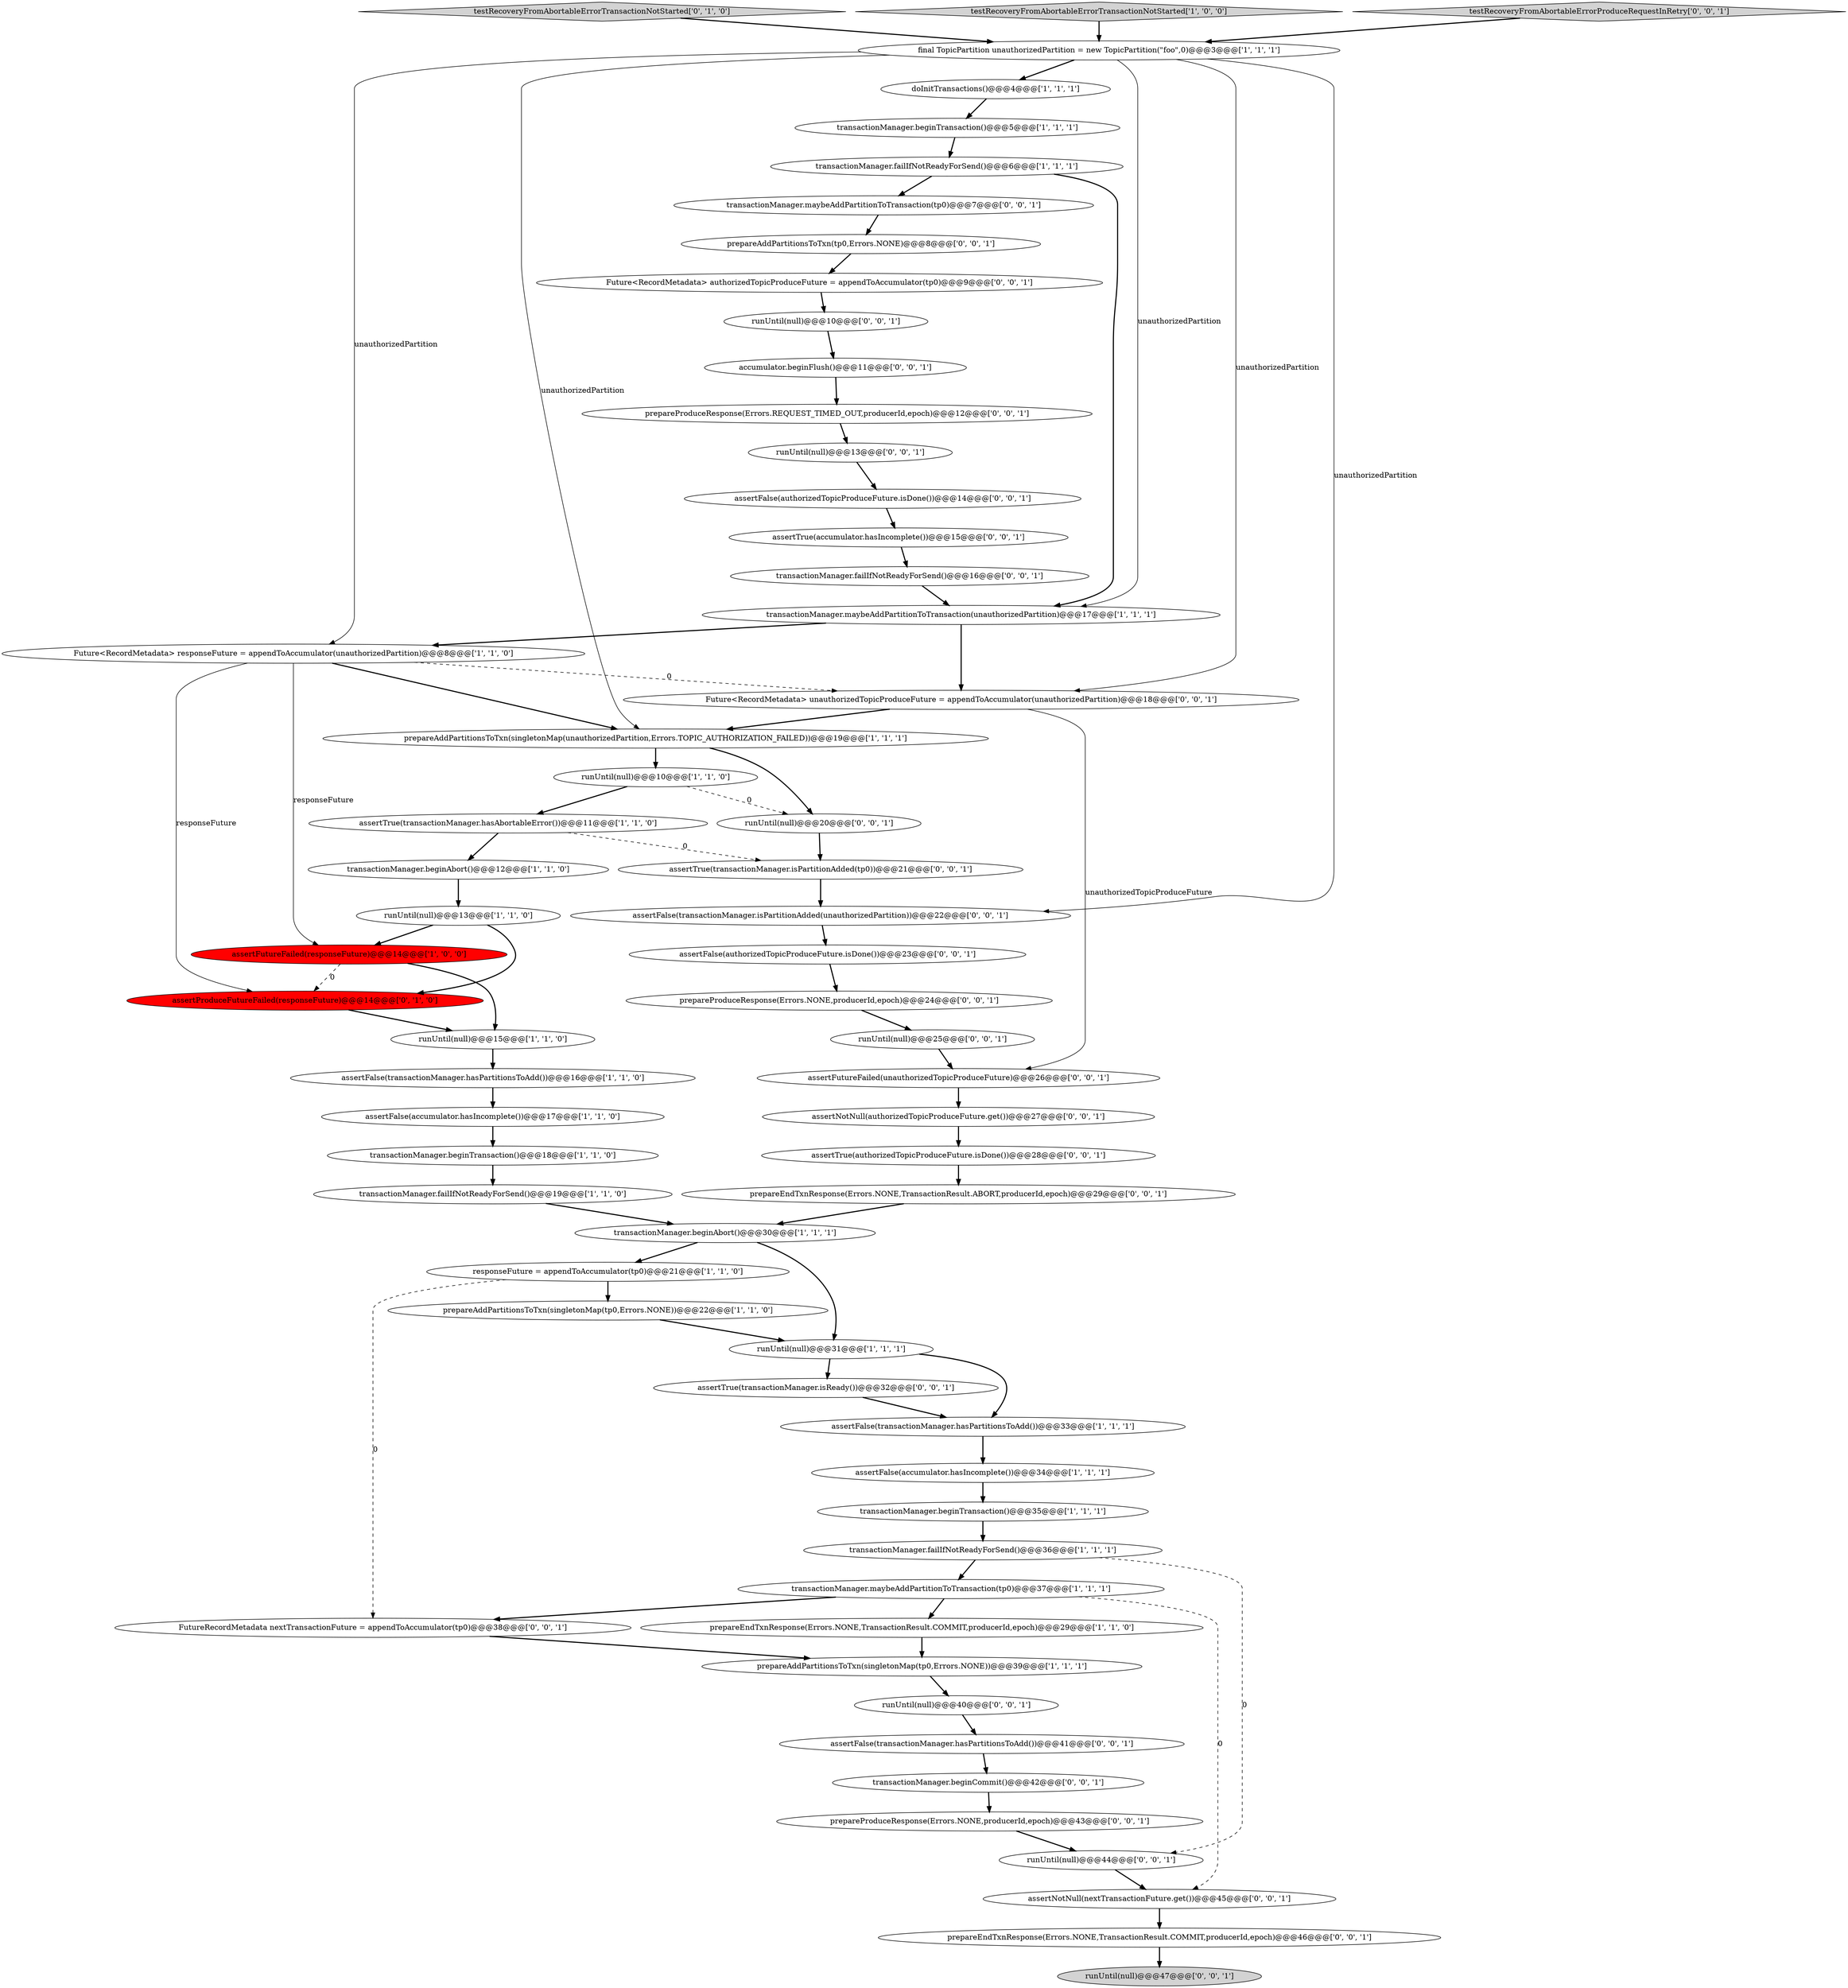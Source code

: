 digraph {
30 [style = filled, label = "assertProduceFutureFailed(responseFuture)@@@14@@@['0', '1', '0']", fillcolor = red, shape = ellipse image = "AAA1AAABBB2BBB"];
2 [style = filled, label = "assertFalse(transactionManager.hasPartitionsToAdd())@@@16@@@['1', '1', '0']", fillcolor = white, shape = ellipse image = "AAA0AAABBB1BBB"];
1 [style = filled, label = "prepareAddPartitionsToTxn(singletonMap(unauthorizedPartition,Errors.TOPIC_AUTHORIZATION_FAILED))@@@19@@@['1', '1', '1']", fillcolor = white, shape = ellipse image = "AAA0AAABBB1BBB"];
45 [style = filled, label = "prepareProduceResponse(Errors.REQUEST_TIMED_OUT,producerId,epoch)@@@12@@@['0', '0', '1']", fillcolor = white, shape = ellipse image = "AAA0AAABBB3BBB"];
21 [style = filled, label = "assertFalse(transactionManager.hasPartitionsToAdd())@@@33@@@['1', '1', '1']", fillcolor = white, shape = ellipse image = "AAA0AAABBB1BBB"];
24 [style = filled, label = "transactionManager.beginTransaction()@@@35@@@['1', '1', '1']", fillcolor = white, shape = ellipse image = "AAA0AAABBB1BBB"];
51 [style = filled, label = "Future<RecordMetadata> authorizedTopicProduceFuture = appendToAccumulator(tp0)@@@9@@@['0', '0', '1']", fillcolor = white, shape = ellipse image = "AAA0AAABBB3BBB"];
55 [style = filled, label = "transactionManager.beginCommit()@@@42@@@['0', '0', '1']", fillcolor = white, shape = ellipse image = "AAA0AAABBB3BBB"];
44 [style = filled, label = "assertFalse(authorizedTopicProduceFuture.isDone())@@@23@@@['0', '0', '1']", fillcolor = white, shape = ellipse image = "AAA0AAABBB3BBB"];
56 [style = filled, label = "runUntil(null)@@@40@@@['0', '0', '1']", fillcolor = white, shape = ellipse image = "AAA0AAABBB3BBB"];
59 [style = filled, label = "runUntil(null)@@@47@@@['0', '0', '1']", fillcolor = lightgray, shape = ellipse image = "AAA0AAABBB3BBB"];
8 [style = filled, label = "final TopicPartition unauthorizedPartition = new TopicPartition(\"foo\",0)@@@3@@@['1', '1', '1']", fillcolor = white, shape = ellipse image = "AAA0AAABBB1BBB"];
37 [style = filled, label = "prepareEndTxnResponse(Errors.NONE,TransactionResult.COMMIT,producerId,epoch)@@@46@@@['0', '0', '1']", fillcolor = white, shape = ellipse image = "AAA0AAABBB3BBB"];
6 [style = filled, label = "runUntil(null)@@@13@@@['1', '1', '0']", fillcolor = white, shape = ellipse image = "AAA0AAABBB1BBB"];
4 [style = filled, label = "runUntil(null)@@@10@@@['1', '1', '0']", fillcolor = white, shape = ellipse image = "AAA0AAABBB1BBB"];
52 [style = filled, label = "runUntil(null)@@@13@@@['0', '0', '1']", fillcolor = white, shape = ellipse image = "AAA0AAABBB3BBB"];
18 [style = filled, label = "assertFutureFailed(responseFuture)@@@14@@@['1', '0', '0']", fillcolor = red, shape = ellipse image = "AAA1AAABBB1BBB"];
25 [style = filled, label = "transactionManager.maybeAddPartitionToTransaction(tp0)@@@37@@@['1', '1', '1']", fillcolor = white, shape = ellipse image = "AAA0AAABBB1BBB"];
22 [style = filled, label = "assertTrue(transactionManager.hasAbortableError())@@@11@@@['1', '1', '0']", fillcolor = white, shape = ellipse image = "AAA0AAABBB1BBB"];
16 [style = filled, label = "doInitTransactions()@@@4@@@['1', '1', '1']", fillcolor = white, shape = ellipse image = "AAA0AAABBB1BBB"];
62 [style = filled, label = "assertTrue(accumulator.hasIncomplete())@@@15@@@['0', '0', '1']", fillcolor = white, shape = ellipse image = "AAA0AAABBB3BBB"];
49 [style = filled, label = "assertNotNull(authorizedTopicProduceFuture.get())@@@27@@@['0', '0', '1']", fillcolor = white, shape = ellipse image = "AAA0AAABBB3BBB"];
12 [style = filled, label = "transactionManager.beginTransaction()@@@5@@@['1', '1', '1']", fillcolor = white, shape = ellipse image = "AAA0AAABBB1BBB"];
10 [style = filled, label = "prepareAddPartitionsToTxn(singletonMap(tp0,Errors.NONE))@@@22@@@['1', '1', '0']", fillcolor = white, shape = ellipse image = "AAA0AAABBB1BBB"];
29 [style = filled, label = "testRecoveryFromAbortableErrorTransactionNotStarted['0', '1', '0']", fillcolor = lightgray, shape = diamond image = "AAA0AAABBB2BBB"];
15 [style = filled, label = "prepareAddPartitionsToTxn(singletonMap(tp0,Errors.NONE))@@@39@@@['1', '1', '1']", fillcolor = white, shape = ellipse image = "AAA0AAABBB1BBB"];
46 [style = filled, label = "transactionManager.failIfNotReadyForSend()@@@16@@@['0', '0', '1']", fillcolor = white, shape = ellipse image = "AAA0AAABBB3BBB"];
0 [style = filled, label = "transactionManager.beginAbort()@@@30@@@['1', '1', '1']", fillcolor = white, shape = ellipse image = "AAA0AAABBB1BBB"];
58 [style = filled, label = "prepareEndTxnResponse(Errors.NONE,TransactionResult.ABORT,producerId,epoch)@@@29@@@['0', '0', '1']", fillcolor = white, shape = ellipse image = "AAA0AAABBB3BBB"];
17 [style = filled, label = "runUntil(null)@@@15@@@['1', '1', '0']", fillcolor = white, shape = ellipse image = "AAA0AAABBB1BBB"];
13 [style = filled, label = "assertFalse(accumulator.hasIncomplete())@@@17@@@['1', '1', '0']", fillcolor = white, shape = ellipse image = "AAA0AAABBB1BBB"];
43 [style = filled, label = "transactionManager.maybeAddPartitionToTransaction(tp0)@@@7@@@['0', '0', '1']", fillcolor = white, shape = ellipse image = "AAA0AAABBB3BBB"];
57 [style = filled, label = "runUntil(null)@@@44@@@['0', '0', '1']", fillcolor = white, shape = ellipse image = "AAA0AAABBB3BBB"];
27 [style = filled, label = "transactionManager.failIfNotReadyForSend()@@@19@@@['1', '1', '0']", fillcolor = white, shape = ellipse image = "AAA0AAABBB1BBB"];
9 [style = filled, label = "responseFuture = appendToAccumulator(tp0)@@@21@@@['1', '1', '0']", fillcolor = white, shape = ellipse image = "AAA0AAABBB1BBB"];
14 [style = filled, label = "transactionManager.failIfNotReadyForSend()@@@6@@@['1', '1', '1']", fillcolor = white, shape = ellipse image = "AAA0AAABBB1BBB"];
3 [style = filled, label = "Future<RecordMetadata> responseFuture = appendToAccumulator(unauthorizedPartition)@@@8@@@['1', '1', '0']", fillcolor = white, shape = ellipse image = "AAA0AAABBB1BBB"];
40 [style = filled, label = "Future<RecordMetadata> unauthorizedTopicProduceFuture = appendToAccumulator(unauthorizedPartition)@@@18@@@['0', '0', '1']", fillcolor = white, shape = ellipse image = "AAA0AAABBB3BBB"];
36 [style = filled, label = "FutureRecordMetadata nextTransactionFuture = appendToAccumulator(tp0)@@@38@@@['0', '0', '1']", fillcolor = white, shape = ellipse image = "AAA0AAABBB3BBB"];
26 [style = filled, label = "transactionManager.maybeAddPartitionToTransaction(unauthorizedPartition)@@@17@@@['1', '1', '1']", fillcolor = white, shape = ellipse image = "AAA0AAABBB1BBB"];
23 [style = filled, label = "testRecoveryFromAbortableErrorTransactionNotStarted['1', '0', '0']", fillcolor = lightgray, shape = diamond image = "AAA0AAABBB1BBB"];
47 [style = filled, label = "assertTrue(transactionManager.isReady())@@@32@@@['0', '0', '1']", fillcolor = white, shape = ellipse image = "AAA0AAABBB3BBB"];
53 [style = filled, label = "runUntil(null)@@@20@@@['0', '0', '1']", fillcolor = white, shape = ellipse image = "AAA0AAABBB3BBB"];
35 [style = filled, label = "assertTrue(transactionManager.isPartitionAdded(tp0))@@@21@@@['0', '0', '1']", fillcolor = white, shape = ellipse image = "AAA0AAABBB3BBB"];
50 [style = filled, label = "assertFalse(authorizedTopicProduceFuture.isDone())@@@14@@@['0', '0', '1']", fillcolor = white, shape = ellipse image = "AAA0AAABBB3BBB"];
41 [style = filled, label = "assertFutureFailed(unauthorizedTopicProduceFuture)@@@26@@@['0', '0', '1']", fillcolor = white, shape = ellipse image = "AAA0AAABBB3BBB"];
7 [style = filled, label = "transactionManager.failIfNotReadyForSend()@@@36@@@['1', '1', '1']", fillcolor = white, shape = ellipse image = "AAA0AAABBB1BBB"];
19 [style = filled, label = "runUntil(null)@@@31@@@['1', '1', '1']", fillcolor = white, shape = ellipse image = "AAA0AAABBB1BBB"];
54 [style = filled, label = "assertFalse(transactionManager.hasPartitionsToAdd())@@@41@@@['0', '0', '1']", fillcolor = white, shape = ellipse image = "AAA0AAABBB3BBB"];
60 [style = filled, label = "prepareAddPartitionsToTxn(tp0,Errors.NONE)@@@8@@@['0', '0', '1']", fillcolor = white, shape = ellipse image = "AAA0AAABBB3BBB"];
38 [style = filled, label = "assertFalse(transactionManager.isPartitionAdded(unauthorizedPartition))@@@22@@@['0', '0', '1']", fillcolor = white, shape = ellipse image = "AAA0AAABBB3BBB"];
39 [style = filled, label = "prepareProduceResponse(Errors.NONE,producerId,epoch)@@@43@@@['0', '0', '1']", fillcolor = white, shape = ellipse image = "AAA0AAABBB3BBB"];
11 [style = filled, label = "transactionManager.beginTransaction()@@@18@@@['1', '1', '0']", fillcolor = white, shape = ellipse image = "AAA0AAABBB1BBB"];
20 [style = filled, label = "assertFalse(accumulator.hasIncomplete())@@@34@@@['1', '1', '1']", fillcolor = white, shape = ellipse image = "AAA0AAABBB1BBB"];
28 [style = filled, label = "prepareEndTxnResponse(Errors.NONE,TransactionResult.COMMIT,producerId,epoch)@@@29@@@['1', '1', '0']", fillcolor = white, shape = ellipse image = "AAA0AAABBB1BBB"];
5 [style = filled, label = "transactionManager.beginAbort()@@@12@@@['1', '1', '0']", fillcolor = white, shape = ellipse image = "AAA0AAABBB1BBB"];
48 [style = filled, label = "runUntil(null)@@@10@@@['0', '0', '1']", fillcolor = white, shape = ellipse image = "AAA0AAABBB3BBB"];
31 [style = filled, label = "assertNotNull(nextTransactionFuture.get())@@@45@@@['0', '0', '1']", fillcolor = white, shape = ellipse image = "AAA0AAABBB3BBB"];
61 [style = filled, label = "assertTrue(authorizedTopicProduceFuture.isDone())@@@28@@@['0', '0', '1']", fillcolor = white, shape = ellipse image = "AAA0AAABBB3BBB"];
33 [style = filled, label = "runUntil(null)@@@25@@@['0', '0', '1']", fillcolor = white, shape = ellipse image = "AAA0AAABBB3BBB"];
34 [style = filled, label = "prepareProduceResponse(Errors.NONE,producerId,epoch)@@@24@@@['0', '0', '1']", fillcolor = white, shape = ellipse image = "AAA0AAABBB3BBB"];
42 [style = filled, label = "testRecoveryFromAbortableErrorProduceRequestInRetry['0', '0', '1']", fillcolor = lightgray, shape = diamond image = "AAA0AAABBB3BBB"];
32 [style = filled, label = "accumulator.beginFlush()@@@11@@@['0', '0', '1']", fillcolor = white, shape = ellipse image = "AAA0AAABBB3BBB"];
9->36 [style = dashed, label="0"];
54->55 [style = bold, label=""];
8->16 [style = bold, label=""];
29->8 [style = bold, label=""];
32->45 [style = bold, label=""];
1->4 [style = bold, label=""];
0->9 [style = bold, label=""];
25->28 [style = bold, label=""];
62->46 [style = bold, label=""];
43->60 [style = bold, label=""];
28->15 [style = bold, label=""];
30->17 [style = bold, label=""];
57->31 [style = bold, label=""];
3->40 [style = dashed, label="0"];
3->1 [style = bold, label=""];
27->0 [style = bold, label=""];
38->44 [style = bold, label=""];
0->19 [style = bold, label=""];
58->0 [style = bold, label=""];
18->30 [style = dashed, label="0"];
6->18 [style = bold, label=""];
26->3 [style = bold, label=""];
10->19 [style = bold, label=""];
25->36 [style = bold, label=""];
3->18 [style = solid, label="responseFuture"];
42->8 [style = bold, label=""];
34->33 [style = bold, label=""];
36->15 [style = bold, label=""];
18->17 [style = bold, label=""];
33->41 [style = bold, label=""];
26->40 [style = bold, label=""];
41->49 [style = bold, label=""];
8->1 [style = solid, label="unauthorizedPartition"];
9->10 [style = bold, label=""];
61->58 [style = bold, label=""];
23->8 [style = bold, label=""];
49->61 [style = bold, label=""];
55->39 [style = bold, label=""];
13->11 [style = bold, label=""];
22->5 [style = bold, label=""];
31->37 [style = bold, label=""];
14->43 [style = bold, label=""];
56->54 [style = bold, label=""];
2->13 [style = bold, label=""];
60->51 [style = bold, label=""];
14->26 [style = bold, label=""];
53->35 [style = bold, label=""];
40->1 [style = bold, label=""];
39->57 [style = bold, label=""];
19->47 [style = bold, label=""];
51->48 [style = bold, label=""];
46->26 [style = bold, label=""];
21->20 [style = bold, label=""];
7->57 [style = dashed, label="0"];
5->6 [style = bold, label=""];
17->2 [style = bold, label=""];
37->59 [style = bold, label=""];
8->40 [style = solid, label="unauthorizedPartition"];
50->62 [style = bold, label=""];
4->53 [style = dashed, label="0"];
44->34 [style = bold, label=""];
12->14 [style = bold, label=""];
8->26 [style = solid, label="unauthorizedPartition"];
22->35 [style = dashed, label="0"];
25->31 [style = dashed, label="0"];
48->32 [style = bold, label=""];
40->41 [style = solid, label="unauthorizedTopicProduceFuture"];
52->50 [style = bold, label=""];
7->25 [style = bold, label=""];
35->38 [style = bold, label=""];
47->21 [style = bold, label=""];
6->30 [style = bold, label=""];
3->30 [style = solid, label="responseFuture"];
20->24 [style = bold, label=""];
24->7 [style = bold, label=""];
15->56 [style = bold, label=""];
45->52 [style = bold, label=""];
8->3 [style = solid, label="unauthorizedPartition"];
16->12 [style = bold, label=""];
4->22 [style = bold, label=""];
1->53 [style = bold, label=""];
8->38 [style = solid, label="unauthorizedPartition"];
11->27 [style = bold, label=""];
19->21 [style = bold, label=""];
}
